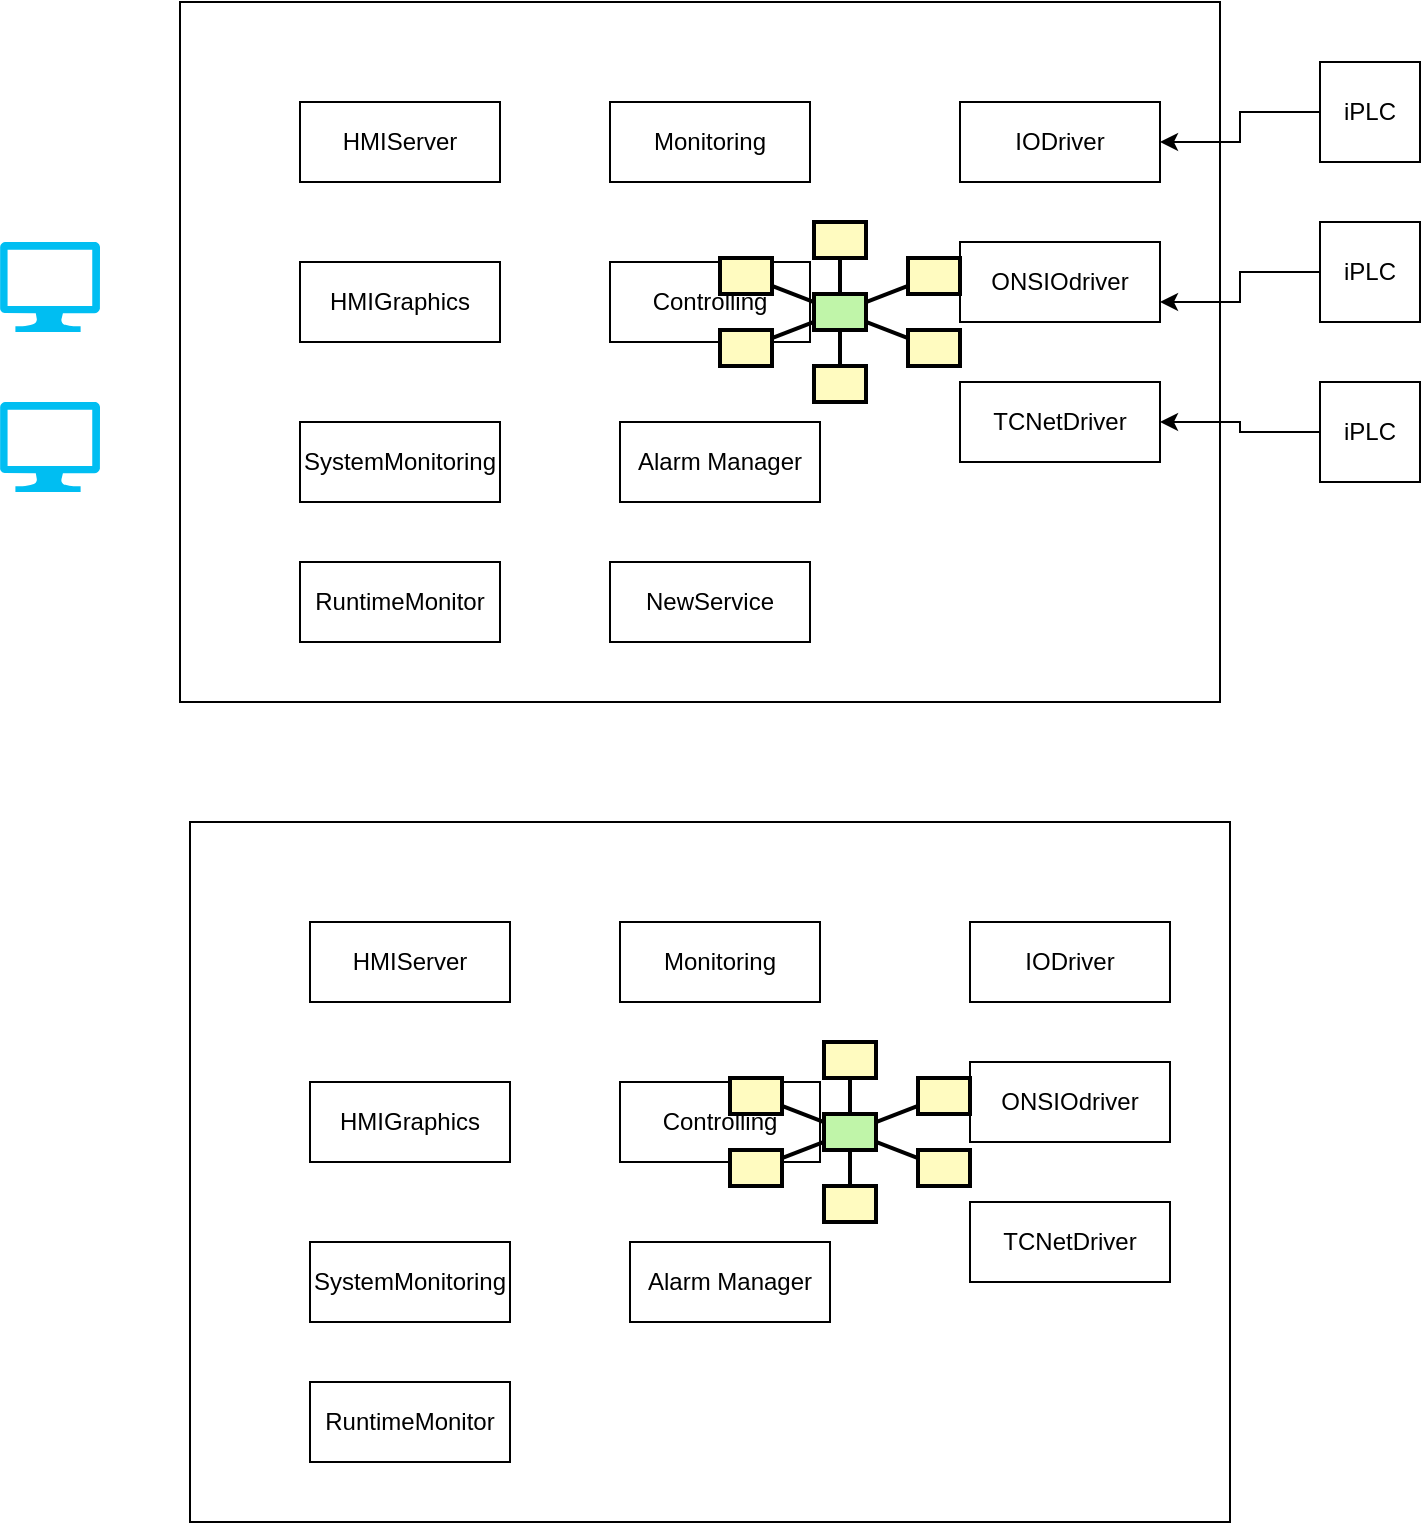 <mxfile version="15.3.8" type="github"><diagram id="IJC4QhH0jd86DYfsi_qf" name="Page-1"><mxGraphModel dx="1108" dy="482" grid="1" gridSize="10" guides="1" tooltips="1" connect="1" arrows="1" fold="1" page="1" pageScale="1" pageWidth="850" pageHeight="1100" math="0" shadow="0"><root><mxCell id="0"/><mxCell id="1" parent="0"/><mxCell id="sZmlvScK8wW_5oGaSoRb-28" value="" style="rounded=0;whiteSpace=wrap;html=1;" parent="1" vertex="1"><mxGeometry x="160" y="70" width="520" height="350" as="geometry"/></mxCell><mxCell id="sZmlvScK8wW_5oGaSoRb-1" value="IODriver" style="rounded=0;whiteSpace=wrap;html=1;" parent="1" vertex="1"><mxGeometry x="550" y="120" width="100" height="40" as="geometry"/></mxCell><mxCell id="sZmlvScK8wW_5oGaSoRb-2" value="ONSIOdriver" style="rounded=0;whiteSpace=wrap;html=1;" parent="1" vertex="1"><mxGeometry x="550" y="190" width="100" height="40" as="geometry"/></mxCell><mxCell id="sZmlvScK8wW_5oGaSoRb-3" value="TCNetDriver" style="rounded=0;whiteSpace=wrap;html=1;" parent="1" vertex="1"><mxGeometry x="550" y="260" width="100" height="40" as="geometry"/></mxCell><mxCell id="sZmlvScK8wW_5oGaSoRb-31" style="edgeStyle=orthogonalEdgeStyle;rounded=0;orthogonalLoop=1;jettySize=auto;html=1;" parent="1" source="sZmlvScK8wW_5oGaSoRb-4" target="sZmlvScK8wW_5oGaSoRb-1" edge="1"><mxGeometry relative="1" as="geometry"/></mxCell><mxCell id="sZmlvScK8wW_5oGaSoRb-4" value="iPLC" style="whiteSpace=wrap;html=1;aspect=fixed;" parent="1" vertex="1"><mxGeometry x="730" y="100" width="50" height="50" as="geometry"/></mxCell><mxCell id="sZmlvScK8wW_5oGaSoRb-32" style="edgeStyle=orthogonalEdgeStyle;rounded=0;orthogonalLoop=1;jettySize=auto;html=1;entryX=1;entryY=0.75;entryDx=0;entryDy=0;" parent="1" source="sZmlvScK8wW_5oGaSoRb-5" target="sZmlvScK8wW_5oGaSoRb-2" edge="1"><mxGeometry relative="1" as="geometry"/></mxCell><mxCell id="sZmlvScK8wW_5oGaSoRb-5" value="iPLC" style="whiteSpace=wrap;html=1;aspect=fixed;" parent="1" vertex="1"><mxGeometry x="730" y="180" width="50" height="50" as="geometry"/></mxCell><mxCell id="sZmlvScK8wW_5oGaSoRb-33" style="edgeStyle=orthogonalEdgeStyle;rounded=0;orthogonalLoop=1;jettySize=auto;html=1;entryX=1;entryY=0.5;entryDx=0;entryDy=0;" parent="1" source="sZmlvScK8wW_5oGaSoRb-6" target="sZmlvScK8wW_5oGaSoRb-3" edge="1"><mxGeometry relative="1" as="geometry"/></mxCell><mxCell id="sZmlvScK8wW_5oGaSoRb-6" value="iPLC" style="whiteSpace=wrap;html=1;aspect=fixed;" parent="1" vertex="1"><mxGeometry x="730" y="260" width="50" height="50" as="geometry"/></mxCell><mxCell id="sZmlvScK8wW_5oGaSoRb-8" value="Monitoring" style="rounded=0;whiteSpace=wrap;html=1;" parent="1" vertex="1"><mxGeometry x="375" y="120" width="100" height="40" as="geometry"/></mxCell><mxCell id="sZmlvScK8wW_5oGaSoRb-9" value="Controlling" style="rounded=0;whiteSpace=wrap;html=1;" parent="1" vertex="1"><mxGeometry x="375" y="200" width="100" height="40" as="geometry"/></mxCell><mxCell id="sZmlvScK8wW_5oGaSoRb-10" value="Alarm Manager" style="rounded=0;whiteSpace=wrap;html=1;" parent="1" vertex="1"><mxGeometry x="380" y="280" width="100" height="40" as="geometry"/></mxCell><mxCell id="sZmlvScK8wW_5oGaSoRb-11" value="HMIServer" style="rounded=0;whiteSpace=wrap;html=1;" parent="1" vertex="1"><mxGeometry x="220" y="120" width="100" height="40" as="geometry"/></mxCell><mxCell id="sZmlvScK8wW_5oGaSoRb-12" value="HMIGraphics" style="rounded=0;whiteSpace=wrap;html=1;" parent="1" vertex="1"><mxGeometry x="220" y="200" width="100" height="40" as="geometry"/></mxCell><mxCell id="sZmlvScK8wW_5oGaSoRb-13" value="SystemMonitoring" style="rounded=0;whiteSpace=wrap;html=1;" parent="1" vertex="1"><mxGeometry x="220" y="280" width="100" height="40" as="geometry"/></mxCell><mxCell id="sZmlvScK8wW_5oGaSoRb-14" value="RuntimeMonitor" style="rounded=0;whiteSpace=wrap;html=1;" parent="1" vertex="1"><mxGeometry x="220" y="350" width="100" height="40" as="geometry"/></mxCell><mxCell id="sZmlvScK8wW_5oGaSoRb-15" value="" style="strokeWidth=2;dashed=0;align=center;fontSize=8;shape=rect;fillColor=#fffbc0;strokeColor=#000000;" parent="1" vertex="1"><mxGeometry x="477" y="180" width="26" height="18" as="geometry"/></mxCell><mxCell id="sZmlvScK8wW_5oGaSoRb-16" value="" style="strokeWidth=2;dashed=0;align=center;fontSize=8;shape=rect;fillColor=#fffbc0;strokeColor=#000000;" parent="1" vertex="1"><mxGeometry x="430" y="198" width="26" height="18" as="geometry"/></mxCell><mxCell id="sZmlvScK8wW_5oGaSoRb-17" value="" style="strokeWidth=2;dashed=0;align=center;fontSize=8;shape=rect;fillColor=#fffbc0;strokeColor=#000000;" parent="1" vertex="1"><mxGeometry x="524" y="198" width="26" height="18" as="geometry"/></mxCell><mxCell id="sZmlvScK8wW_5oGaSoRb-18" value="" style="strokeWidth=2;dashed=0;align=center;fontSize=8;shape=rect;fillColor=#fffbc0;strokeColor=#000000;" parent="1" vertex="1"><mxGeometry x="430" y="234" width="26" height="18" as="geometry"/></mxCell><mxCell id="sZmlvScK8wW_5oGaSoRb-19" value="" style="strokeWidth=2;dashed=0;align=center;fontSize=8;shape=rect;fillColor=#fffbc0;strokeColor=#000000;" parent="1" vertex="1"><mxGeometry x="524" y="234" width="26" height="18" as="geometry"/></mxCell><mxCell id="sZmlvScK8wW_5oGaSoRb-20" value="" style="strokeWidth=2;dashed=0;align=center;fontSize=8;shape=rect;fillColor=#fffbc0;strokeColor=#000000;" parent="1" vertex="1"><mxGeometry x="477" y="252" width="26" height="18" as="geometry"/></mxCell><mxCell id="sZmlvScK8wW_5oGaSoRb-21" value="" style="strokeWidth=2;dashed=0;align=center;fontSize=8;shape=rect;fillColor=#c0f5a9;strokeColor=#000000;" parent="1" vertex="1"><mxGeometry x="477" y="216" width="26" height="18" as="geometry"/></mxCell><mxCell id="sZmlvScK8wW_5oGaSoRb-22" value="" style="edgeStyle=none;endArrow=none;dashed=0;html=1;strokeWidth=2;" parent="1" source="sZmlvScK8wW_5oGaSoRb-21" target="sZmlvScK8wW_5oGaSoRb-15" edge="1"><mxGeometry relative="1" as="geometry"/></mxCell><mxCell id="sZmlvScK8wW_5oGaSoRb-23" value="" style="edgeStyle=none;endArrow=none;dashed=0;html=1;strokeWidth=2;" parent="1" source="sZmlvScK8wW_5oGaSoRb-21" target="sZmlvScK8wW_5oGaSoRb-16" edge="1"><mxGeometry relative="1" as="geometry"/></mxCell><mxCell id="sZmlvScK8wW_5oGaSoRb-24" value="" style="edgeStyle=none;endArrow=none;dashed=0;html=1;strokeWidth=2;" parent="1" source="sZmlvScK8wW_5oGaSoRb-21" target="sZmlvScK8wW_5oGaSoRb-17" edge="1"><mxGeometry relative="1" as="geometry"/></mxCell><mxCell id="sZmlvScK8wW_5oGaSoRb-25" value="" style="edgeStyle=none;endArrow=none;dashed=0;html=1;strokeWidth=2;" parent="1" source="sZmlvScK8wW_5oGaSoRb-21" target="sZmlvScK8wW_5oGaSoRb-18" edge="1"><mxGeometry relative="1" as="geometry"/></mxCell><mxCell id="sZmlvScK8wW_5oGaSoRb-26" value="" style="edgeStyle=none;endArrow=none;dashed=0;html=1;strokeWidth=2;" parent="1" source="sZmlvScK8wW_5oGaSoRb-21" target="sZmlvScK8wW_5oGaSoRb-19" edge="1"><mxGeometry relative="1" as="geometry"/></mxCell><mxCell id="sZmlvScK8wW_5oGaSoRb-27" value="" style="edgeStyle=none;endArrow=none;dashed=0;html=1;strokeWidth=2;" parent="1" source="sZmlvScK8wW_5oGaSoRb-21" target="sZmlvScK8wW_5oGaSoRb-20" edge="1"><mxGeometry relative="1" as="geometry"/></mxCell><mxCell id="sZmlvScK8wW_5oGaSoRb-29" value="" style="verticalLabelPosition=bottom;html=1;verticalAlign=top;align=center;strokeColor=none;fillColor=#00BEF2;shape=mxgraph.azure.computer;pointerEvents=1;" parent="1" vertex="1"><mxGeometry x="70" y="270" width="50" height="45" as="geometry"/></mxCell><mxCell id="sZmlvScK8wW_5oGaSoRb-30" value="" style="verticalLabelPosition=bottom;html=1;verticalAlign=top;align=center;strokeColor=none;fillColor=#00BEF2;shape=mxgraph.azure.computer;pointerEvents=1;" parent="1" vertex="1"><mxGeometry x="70" y="190" width="50" height="45" as="geometry"/></mxCell><mxCell id="sZmlvScK8wW_5oGaSoRb-34" value="" style="rounded=0;whiteSpace=wrap;html=1;" parent="1" vertex="1"><mxGeometry x="165" y="480" width="520" height="350" as="geometry"/></mxCell><mxCell id="sZmlvScK8wW_5oGaSoRb-35" value="IODriver" style="rounded=0;whiteSpace=wrap;html=1;" parent="1" vertex="1"><mxGeometry x="555" y="530" width="100" height="40" as="geometry"/></mxCell><mxCell id="sZmlvScK8wW_5oGaSoRb-36" value="ONSIOdriver" style="rounded=0;whiteSpace=wrap;html=1;" parent="1" vertex="1"><mxGeometry x="555" y="600" width="100" height="40" as="geometry"/></mxCell><mxCell id="sZmlvScK8wW_5oGaSoRb-37" value="TCNetDriver" style="rounded=0;whiteSpace=wrap;html=1;" parent="1" vertex="1"><mxGeometry x="555" y="670" width="100" height="40" as="geometry"/></mxCell><mxCell id="sZmlvScK8wW_5oGaSoRb-38" value="Monitoring" style="rounded=0;whiteSpace=wrap;html=1;" parent="1" vertex="1"><mxGeometry x="380" y="530" width="100" height="40" as="geometry"/></mxCell><mxCell id="sZmlvScK8wW_5oGaSoRb-39" value="Controlling" style="rounded=0;whiteSpace=wrap;html=1;" parent="1" vertex="1"><mxGeometry x="380" y="610" width="100" height="40" as="geometry"/></mxCell><mxCell id="sZmlvScK8wW_5oGaSoRb-40" value="Alarm Manager" style="rounded=0;whiteSpace=wrap;html=1;" parent="1" vertex="1"><mxGeometry x="385" y="690" width="100" height="40" as="geometry"/></mxCell><mxCell id="sZmlvScK8wW_5oGaSoRb-41" value="HMIServer" style="rounded=0;whiteSpace=wrap;html=1;" parent="1" vertex="1"><mxGeometry x="225" y="530" width="100" height="40" as="geometry"/></mxCell><mxCell id="sZmlvScK8wW_5oGaSoRb-42" value="HMIGraphics" style="rounded=0;whiteSpace=wrap;html=1;" parent="1" vertex="1"><mxGeometry x="225" y="610" width="100" height="40" as="geometry"/></mxCell><mxCell id="sZmlvScK8wW_5oGaSoRb-43" value="SystemMonitoring" style="rounded=0;whiteSpace=wrap;html=1;" parent="1" vertex="1"><mxGeometry x="225" y="690" width="100" height="40" as="geometry"/></mxCell><mxCell id="sZmlvScK8wW_5oGaSoRb-44" value="RuntimeMonitor" style="rounded=0;whiteSpace=wrap;html=1;" parent="1" vertex="1"><mxGeometry x="225" y="760" width="100" height="40" as="geometry"/></mxCell><mxCell id="sZmlvScK8wW_5oGaSoRb-45" value="" style="strokeWidth=2;dashed=0;align=center;fontSize=8;shape=rect;fillColor=#fffbc0;strokeColor=#000000;" parent="1" vertex="1"><mxGeometry x="482" y="590" width="26" height="18" as="geometry"/></mxCell><mxCell id="sZmlvScK8wW_5oGaSoRb-46" value="" style="strokeWidth=2;dashed=0;align=center;fontSize=8;shape=rect;fillColor=#fffbc0;strokeColor=#000000;" parent="1" vertex="1"><mxGeometry x="435" y="608" width="26" height="18" as="geometry"/></mxCell><mxCell id="sZmlvScK8wW_5oGaSoRb-47" value="" style="strokeWidth=2;dashed=0;align=center;fontSize=8;shape=rect;fillColor=#fffbc0;strokeColor=#000000;" parent="1" vertex="1"><mxGeometry x="529" y="608" width="26" height="18" as="geometry"/></mxCell><mxCell id="sZmlvScK8wW_5oGaSoRb-48" value="" style="strokeWidth=2;dashed=0;align=center;fontSize=8;shape=rect;fillColor=#fffbc0;strokeColor=#000000;" parent="1" vertex="1"><mxGeometry x="435" y="644" width="26" height="18" as="geometry"/></mxCell><mxCell id="sZmlvScK8wW_5oGaSoRb-49" value="" style="strokeWidth=2;dashed=0;align=center;fontSize=8;shape=rect;fillColor=#fffbc0;strokeColor=#000000;" parent="1" vertex="1"><mxGeometry x="529" y="644" width="26" height="18" as="geometry"/></mxCell><mxCell id="sZmlvScK8wW_5oGaSoRb-50" value="" style="strokeWidth=2;dashed=0;align=center;fontSize=8;shape=rect;fillColor=#fffbc0;strokeColor=#000000;" parent="1" vertex="1"><mxGeometry x="482" y="662" width="26" height="18" as="geometry"/></mxCell><mxCell id="sZmlvScK8wW_5oGaSoRb-51" value="" style="strokeWidth=2;dashed=0;align=center;fontSize=8;shape=rect;fillColor=#c0f5a9;strokeColor=#000000;" parent="1" vertex="1"><mxGeometry x="482" y="626" width="26" height="18" as="geometry"/></mxCell><mxCell id="sZmlvScK8wW_5oGaSoRb-52" value="" style="edgeStyle=none;endArrow=none;dashed=0;html=1;strokeWidth=2;" parent="1" source="sZmlvScK8wW_5oGaSoRb-51" target="sZmlvScK8wW_5oGaSoRb-45" edge="1"><mxGeometry relative="1" as="geometry"/></mxCell><mxCell id="sZmlvScK8wW_5oGaSoRb-53" value="" style="edgeStyle=none;endArrow=none;dashed=0;html=1;strokeWidth=2;" parent="1" source="sZmlvScK8wW_5oGaSoRb-51" target="sZmlvScK8wW_5oGaSoRb-46" edge="1"><mxGeometry relative="1" as="geometry"/></mxCell><mxCell id="sZmlvScK8wW_5oGaSoRb-54" value="" style="edgeStyle=none;endArrow=none;dashed=0;html=1;strokeWidth=2;" parent="1" source="sZmlvScK8wW_5oGaSoRb-51" target="sZmlvScK8wW_5oGaSoRb-47" edge="1"><mxGeometry relative="1" as="geometry"/></mxCell><mxCell id="sZmlvScK8wW_5oGaSoRb-55" value="" style="edgeStyle=none;endArrow=none;dashed=0;html=1;strokeWidth=2;" parent="1" source="sZmlvScK8wW_5oGaSoRb-51" target="sZmlvScK8wW_5oGaSoRb-48" edge="1"><mxGeometry relative="1" as="geometry"/></mxCell><mxCell id="sZmlvScK8wW_5oGaSoRb-56" value="" style="edgeStyle=none;endArrow=none;dashed=0;html=1;strokeWidth=2;" parent="1" source="sZmlvScK8wW_5oGaSoRb-51" target="sZmlvScK8wW_5oGaSoRb-49" edge="1"><mxGeometry relative="1" as="geometry"/></mxCell><mxCell id="sZmlvScK8wW_5oGaSoRb-57" value="" style="edgeStyle=none;endArrow=none;dashed=0;html=1;strokeWidth=2;" parent="1" source="sZmlvScK8wW_5oGaSoRb-51" target="sZmlvScK8wW_5oGaSoRb-50" edge="1"><mxGeometry relative="1" as="geometry"/></mxCell><mxCell id="sZmlvScK8wW_5oGaSoRb-58" value="NewService" style="rounded=0;whiteSpace=wrap;html=1;" parent="1" vertex="1"><mxGeometry x="375" y="350" width="100" height="40" as="geometry"/></mxCell></root></mxGraphModel></diagram></mxfile>